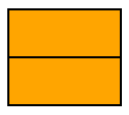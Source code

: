digraph grafica{
rankdir=TB;
node [shape = record, style=filled, fillcolor=orange];
File [shape=record, label="{| <f1> }}"];

}